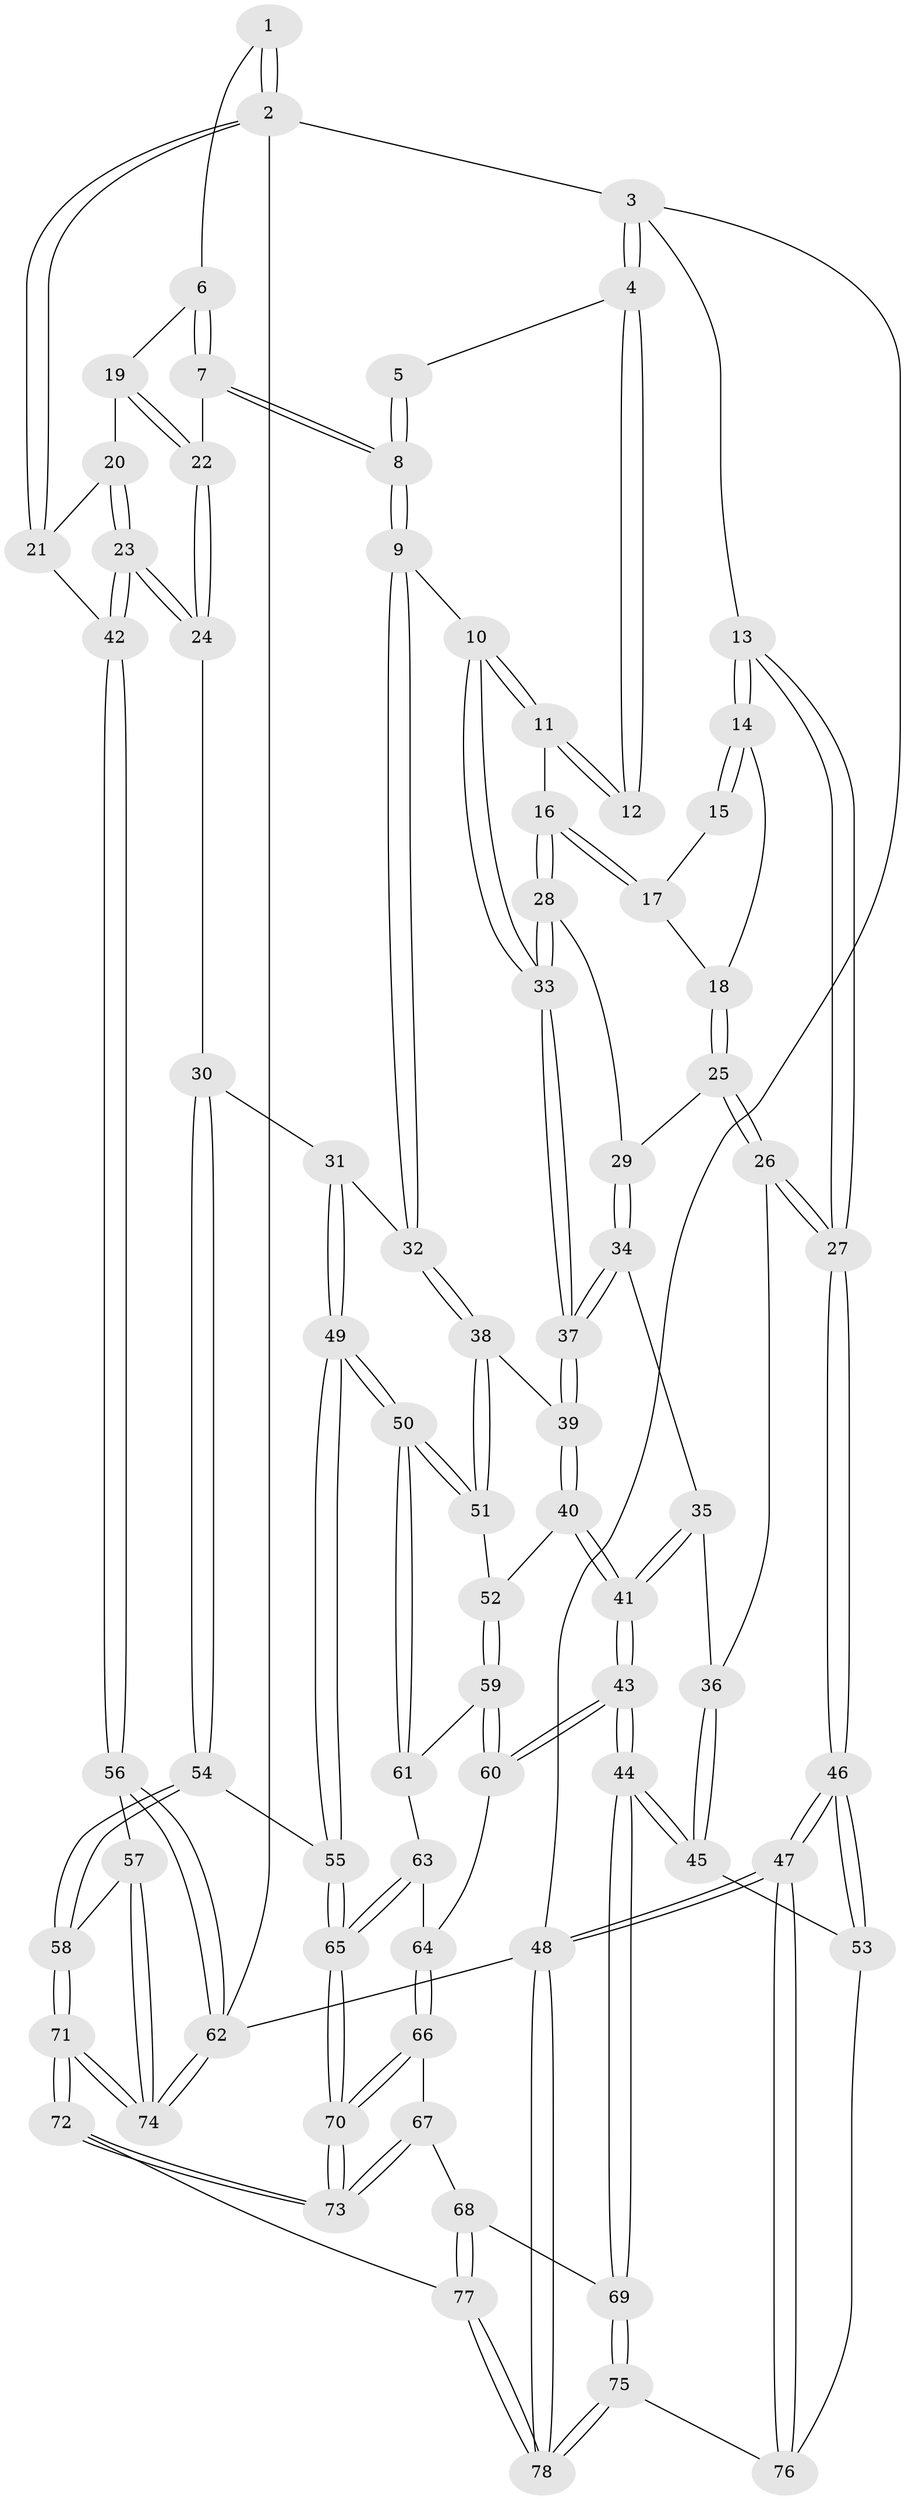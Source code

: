 // coarse degree distribution, {2: 0.1702127659574468, 4: 0.23404255319148937, 3: 0.5531914893617021, 5: 0.0425531914893617}
// Generated by graph-tools (version 1.1) at 2025/54/03/04/25 22:54:43]
// undirected, 78 vertices, 192 edges
graph export_dot {
  node [color=gray90,style=filled];
  1 [pos="+0.7691819926151741+0"];
  2 [pos="+1+0"];
  3 [pos="+0+0"];
  4 [pos="+0.5103739881071472+0"];
  5 [pos="+0.5149621511752167+0"];
  6 [pos="+0.7773386618642822+0.027382232649664925"];
  7 [pos="+0.7085373190707468+0.17673510104592854"];
  8 [pos="+0.6520670568640216+0.2176720153638747"];
  9 [pos="+0.6267613586854316+0.26264679921073375"];
  10 [pos="+0.5477005952958108+0.24503616421526914"];
  11 [pos="+0.496551071669045+0.21195337953626808"];
  12 [pos="+0.49043558445376+0"];
  13 [pos="+0+0"];
  14 [pos="+0.2702716044213034+0.09976549275534916"];
  15 [pos="+0.48848561016838304+0"];
  16 [pos="+0.4477549726742732+0.2115118616024274"];
  17 [pos="+0.38972437241582525+0.08752582238446782"];
  18 [pos="+0.30023733910817635+0.14473206679442951"];
  19 [pos="+0.8477796244726516+0.10308943758416537"];
  20 [pos="+0.8678421147003064+0.10731071540194853"];
  21 [pos="+1+0.0559179693620992"];
  22 [pos="+0.8402003373969231+0.2070205336942418"];
  23 [pos="+0.9991220423545735+0.3379451366822948"];
  24 [pos="+0.9891644977395456+0.3396657234168046"];
  25 [pos="+0.30292388921493596+0.2222826921397668"];
  26 [pos="+0+0.20777113636738154"];
  27 [pos="+0+0.19185176292878017"];
  28 [pos="+0.3611745110550367+0.23799078804495644"];
  29 [pos="+0.3134238200410204+0.2348785372970097"];
  30 [pos="+0.9169397460437019+0.3769332845723974"];
  31 [pos="+0.7964014554355411+0.37949095719533965"];
  32 [pos="+0.6468926875063201+0.3139516810303638"];
  33 [pos="+0.43081061623425915+0.37186227091221735"];
  34 [pos="+0.28137994933025284+0.3479288958026756"];
  35 [pos="+0.25906252444607936+0.3697142206132838"];
  36 [pos="+0.14043586320364798+0.37327785553579695"];
  37 [pos="+0.4235038864937207+0.4045723134256176"];
  38 [pos="+0.5924895675751538+0.4222486283318538"];
  39 [pos="+0.42889734731341006+0.4197578458502882"];
  40 [pos="+0.41721939154808857+0.4515596029094053"];
  41 [pos="+0.30103394323191773+0.5259472018938847"];
  42 [pos="+1+0.3222342749220809"];
  43 [pos="+0.248110945309927+0.6521012501796916"];
  44 [pos="+0.1938791620809352+0.700280803228033"];
  45 [pos="+0.18503269852022852+0.6979032954625319"];
  46 [pos="+0+0.669407365845718"];
  47 [pos="+0+1"];
  48 [pos="+0+1"];
  49 [pos="+0.6838959855496148+0.6114534294523171"];
  50 [pos="+0.6544038208285506+0.589648541877486"];
  51 [pos="+0.5980385717145761+0.48824964021527223"];
  52 [pos="+0.47139662933204657+0.5311540358447006"];
  53 [pos="+0.1460464443895639+0.6978169166077134"];
  54 [pos="+0.8289988316084846+0.6700244634840783"];
  55 [pos="+0.7241277428914235+0.6755358017753721"];
  56 [pos="+1+0.7073645879028573"];
  57 [pos="+0.9059420580550621+0.7073238420856113"];
  58 [pos="+0.9054467672759141+0.7072247002695093"];
  59 [pos="+0.4583140393381757+0.6001273232486681"];
  60 [pos="+0.43356667608815497+0.6209364881544964"];
  61 [pos="+0.5468206139686076+0.6094989473488049"];
  62 [pos="+1+1"];
  63 [pos="+0.5244551211734714+0.6742120422597222"];
  64 [pos="+0.4866456498616165+0.6943223387591088"];
  65 [pos="+0.68508877651469+0.7380435148512514"];
  66 [pos="+0.488313311501076+0.7048746592869359"];
  67 [pos="+0.4087882922180069+0.8277518729831137"];
  68 [pos="+0.3876489975983965+0.8336054076112605"];
  69 [pos="+0.23130565836431632+0.761183618378883"];
  70 [pos="+0.6571843630947137+0.7934572847559584"];
  71 [pos="+0.726123800276883+1"];
  72 [pos="+0.7251494423507353+1"];
  73 [pos="+0.6453717353598041+0.8362760296954844"];
  74 [pos="+0.9429730118041232+1"];
  75 [pos="+0.2066551438102828+0.9487850908065654"];
  76 [pos="+0.06122835614023909+0.9367843554215337"];
  77 [pos="+0.46678766661375165+1"];
  78 [pos="+0.2026283783097043+1"];
  1 -- 2;
  1 -- 2;
  1 -- 6;
  2 -- 3;
  2 -- 21;
  2 -- 21;
  2 -- 62;
  3 -- 4;
  3 -- 4;
  3 -- 13;
  3 -- 48;
  4 -- 5;
  4 -- 12;
  4 -- 12;
  5 -- 8;
  5 -- 8;
  6 -- 7;
  6 -- 7;
  6 -- 19;
  7 -- 8;
  7 -- 8;
  7 -- 22;
  8 -- 9;
  8 -- 9;
  9 -- 10;
  9 -- 32;
  9 -- 32;
  10 -- 11;
  10 -- 11;
  10 -- 33;
  10 -- 33;
  11 -- 12;
  11 -- 12;
  11 -- 16;
  13 -- 14;
  13 -- 14;
  13 -- 27;
  13 -- 27;
  14 -- 15;
  14 -- 15;
  14 -- 18;
  15 -- 17;
  16 -- 17;
  16 -- 17;
  16 -- 28;
  16 -- 28;
  17 -- 18;
  18 -- 25;
  18 -- 25;
  19 -- 20;
  19 -- 22;
  19 -- 22;
  20 -- 21;
  20 -- 23;
  20 -- 23;
  21 -- 42;
  22 -- 24;
  22 -- 24;
  23 -- 24;
  23 -- 24;
  23 -- 42;
  23 -- 42;
  24 -- 30;
  25 -- 26;
  25 -- 26;
  25 -- 29;
  26 -- 27;
  26 -- 27;
  26 -- 36;
  27 -- 46;
  27 -- 46;
  28 -- 29;
  28 -- 33;
  28 -- 33;
  29 -- 34;
  29 -- 34;
  30 -- 31;
  30 -- 54;
  30 -- 54;
  31 -- 32;
  31 -- 49;
  31 -- 49;
  32 -- 38;
  32 -- 38;
  33 -- 37;
  33 -- 37;
  34 -- 35;
  34 -- 37;
  34 -- 37;
  35 -- 36;
  35 -- 41;
  35 -- 41;
  36 -- 45;
  36 -- 45;
  37 -- 39;
  37 -- 39;
  38 -- 39;
  38 -- 51;
  38 -- 51;
  39 -- 40;
  39 -- 40;
  40 -- 41;
  40 -- 41;
  40 -- 52;
  41 -- 43;
  41 -- 43;
  42 -- 56;
  42 -- 56;
  43 -- 44;
  43 -- 44;
  43 -- 60;
  43 -- 60;
  44 -- 45;
  44 -- 45;
  44 -- 69;
  44 -- 69;
  45 -- 53;
  46 -- 47;
  46 -- 47;
  46 -- 53;
  46 -- 53;
  47 -- 48;
  47 -- 48;
  47 -- 76;
  47 -- 76;
  48 -- 78;
  48 -- 78;
  48 -- 62;
  49 -- 50;
  49 -- 50;
  49 -- 55;
  49 -- 55;
  50 -- 51;
  50 -- 51;
  50 -- 61;
  50 -- 61;
  51 -- 52;
  52 -- 59;
  52 -- 59;
  53 -- 76;
  54 -- 55;
  54 -- 58;
  54 -- 58;
  55 -- 65;
  55 -- 65;
  56 -- 57;
  56 -- 62;
  56 -- 62;
  57 -- 58;
  57 -- 74;
  57 -- 74;
  58 -- 71;
  58 -- 71;
  59 -- 60;
  59 -- 60;
  59 -- 61;
  60 -- 64;
  61 -- 63;
  62 -- 74;
  62 -- 74;
  63 -- 64;
  63 -- 65;
  63 -- 65;
  64 -- 66;
  64 -- 66;
  65 -- 70;
  65 -- 70;
  66 -- 67;
  66 -- 70;
  66 -- 70;
  67 -- 68;
  67 -- 73;
  67 -- 73;
  68 -- 69;
  68 -- 77;
  68 -- 77;
  69 -- 75;
  69 -- 75;
  70 -- 73;
  70 -- 73;
  71 -- 72;
  71 -- 72;
  71 -- 74;
  71 -- 74;
  72 -- 73;
  72 -- 73;
  72 -- 77;
  75 -- 76;
  75 -- 78;
  75 -- 78;
  77 -- 78;
  77 -- 78;
}
